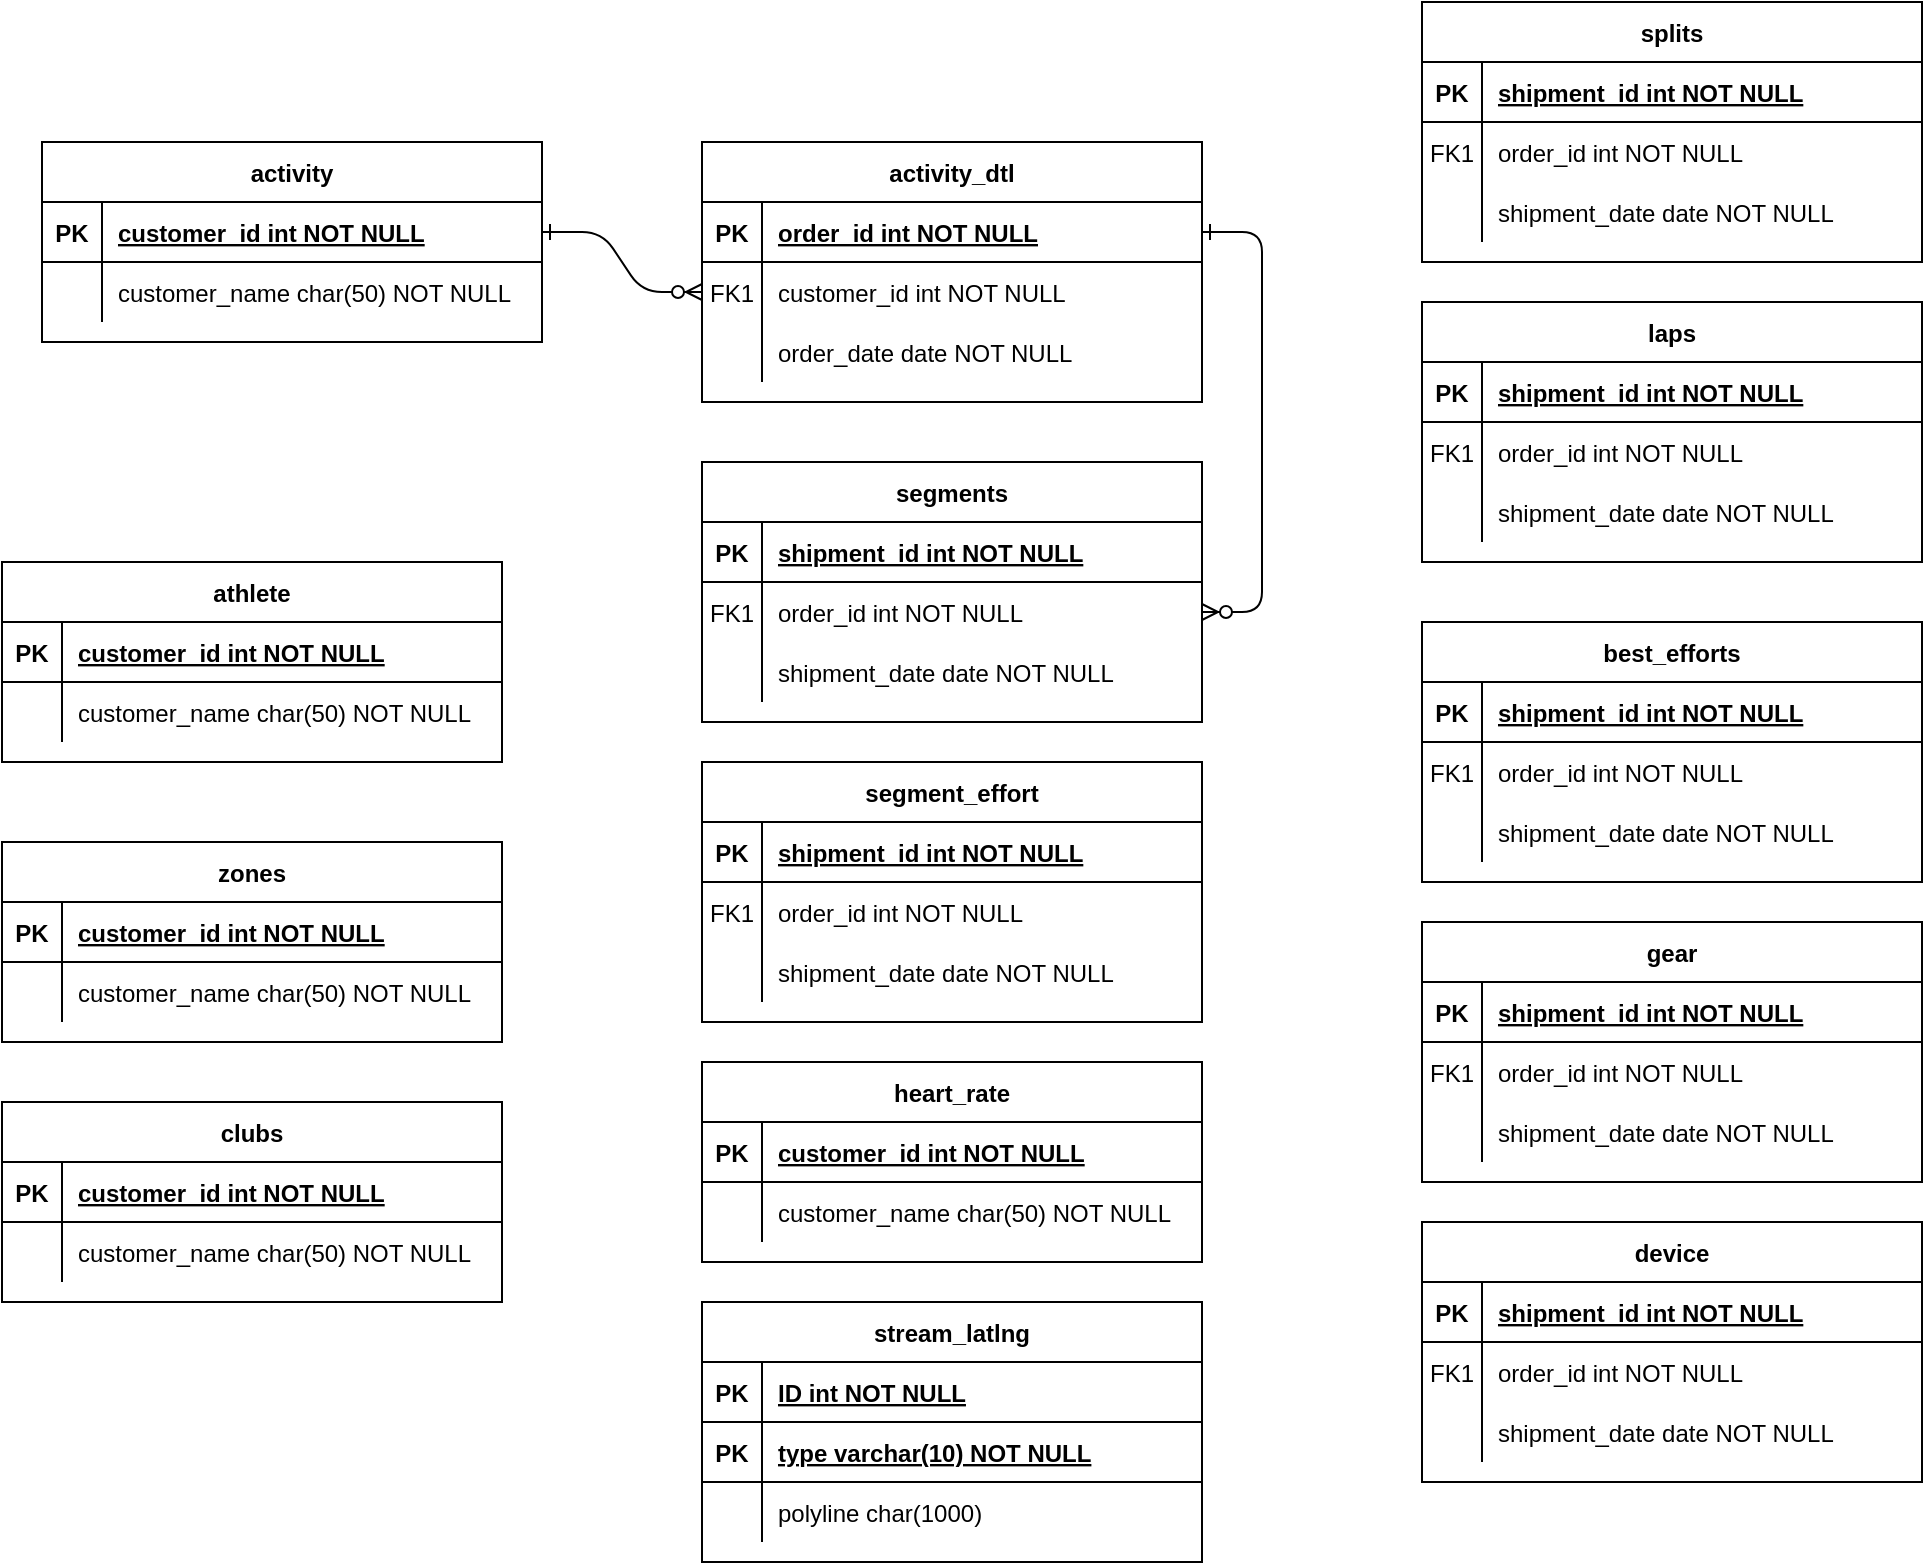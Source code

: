 <mxfile version="13.7.9" type="device"><diagram id="R2lEEEUBdFMjLlhIrx00" name="Page-1"><mxGraphModel dx="1097" dy="689" grid="1" gridSize="10" guides="1" tooltips="1" connect="1" arrows="1" fold="1" page="1" pageScale="1" pageWidth="850" pageHeight="1100" math="0" shadow="0" extFonts="Permanent Marker^https://fonts.googleapis.com/css?family=Permanent+Marker"><root><mxCell id="0"/><mxCell id="1" parent="0"/><mxCell id="C-vyLk0tnHw3VtMMgP7b-1" value="" style="edgeStyle=entityRelationEdgeStyle;endArrow=ERzeroToMany;startArrow=ERone;endFill=1;startFill=0;" parent="1" source="C-vyLk0tnHw3VtMMgP7b-24" target="C-vyLk0tnHw3VtMMgP7b-6" edge="1"><mxGeometry width="100" height="100" relative="1" as="geometry"><mxPoint x="340" y="720" as="sourcePoint"/><mxPoint x="440" y="620" as="targetPoint"/></mxGeometry></mxCell><mxCell id="C-vyLk0tnHw3VtMMgP7b-12" value="" style="edgeStyle=entityRelationEdgeStyle;endArrow=ERzeroToMany;startArrow=ERone;endFill=1;startFill=0;" parent="1" source="C-vyLk0tnHw3VtMMgP7b-3" target="C-vyLk0tnHw3VtMMgP7b-17" edge="1"><mxGeometry width="100" height="100" relative="1" as="geometry"><mxPoint x="400" y="180" as="sourcePoint"/><mxPoint x="460" y="205" as="targetPoint"/></mxGeometry></mxCell><mxCell id="C-vyLk0tnHw3VtMMgP7b-2" value="activity_dtl" style="shape=table;startSize=30;container=1;collapsible=1;childLayout=tableLayout;fixedRows=1;rowLines=0;fontStyle=1;align=center;resizeLast=1;" parent="1" vertex="1"><mxGeometry x="450" y="120" width="250" height="130" as="geometry"/></mxCell><mxCell id="C-vyLk0tnHw3VtMMgP7b-3" value="" style="shape=partialRectangle;collapsible=0;dropTarget=0;pointerEvents=0;fillColor=none;points=[[0,0.5],[1,0.5]];portConstraint=eastwest;top=0;left=0;right=0;bottom=1;" parent="C-vyLk0tnHw3VtMMgP7b-2" vertex="1"><mxGeometry y="30" width="250" height="30" as="geometry"/></mxCell><mxCell id="C-vyLk0tnHw3VtMMgP7b-4" value="PK" style="shape=partialRectangle;overflow=hidden;connectable=0;fillColor=none;top=0;left=0;bottom=0;right=0;fontStyle=1;" parent="C-vyLk0tnHw3VtMMgP7b-3" vertex="1"><mxGeometry width="30" height="30" as="geometry"/></mxCell><mxCell id="C-vyLk0tnHw3VtMMgP7b-5" value="order_id int NOT NULL " style="shape=partialRectangle;overflow=hidden;connectable=0;fillColor=none;top=0;left=0;bottom=0;right=0;align=left;spacingLeft=6;fontStyle=5;" parent="C-vyLk0tnHw3VtMMgP7b-3" vertex="1"><mxGeometry x="30" width="220" height="30" as="geometry"/></mxCell><mxCell id="C-vyLk0tnHw3VtMMgP7b-6" value="" style="shape=partialRectangle;collapsible=0;dropTarget=0;pointerEvents=0;fillColor=none;points=[[0,0.5],[1,0.5]];portConstraint=eastwest;top=0;left=0;right=0;bottom=0;" parent="C-vyLk0tnHw3VtMMgP7b-2" vertex="1"><mxGeometry y="60" width="250" height="30" as="geometry"/></mxCell><mxCell id="C-vyLk0tnHw3VtMMgP7b-7" value="FK1" style="shape=partialRectangle;overflow=hidden;connectable=0;fillColor=none;top=0;left=0;bottom=0;right=0;" parent="C-vyLk0tnHw3VtMMgP7b-6" vertex="1"><mxGeometry width="30" height="30" as="geometry"/></mxCell><mxCell id="C-vyLk0tnHw3VtMMgP7b-8" value="customer_id int NOT NULL" style="shape=partialRectangle;overflow=hidden;connectable=0;fillColor=none;top=0;left=0;bottom=0;right=0;align=left;spacingLeft=6;" parent="C-vyLk0tnHw3VtMMgP7b-6" vertex="1"><mxGeometry x="30" width="220" height="30" as="geometry"/></mxCell><mxCell id="C-vyLk0tnHw3VtMMgP7b-9" value="" style="shape=partialRectangle;collapsible=0;dropTarget=0;pointerEvents=0;fillColor=none;points=[[0,0.5],[1,0.5]];portConstraint=eastwest;top=0;left=0;right=0;bottom=0;" parent="C-vyLk0tnHw3VtMMgP7b-2" vertex="1"><mxGeometry y="90" width="250" height="30" as="geometry"/></mxCell><mxCell id="C-vyLk0tnHw3VtMMgP7b-10" value="" style="shape=partialRectangle;overflow=hidden;connectable=0;fillColor=none;top=0;left=0;bottom=0;right=0;" parent="C-vyLk0tnHw3VtMMgP7b-9" vertex="1"><mxGeometry width="30" height="30" as="geometry"/></mxCell><mxCell id="C-vyLk0tnHw3VtMMgP7b-11" value="order_date date NOT NULL" style="shape=partialRectangle;overflow=hidden;connectable=0;fillColor=none;top=0;left=0;bottom=0;right=0;align=left;spacingLeft=6;" parent="C-vyLk0tnHw3VtMMgP7b-9" vertex="1"><mxGeometry x="30" width="220" height="30" as="geometry"/></mxCell><mxCell id="C-vyLk0tnHw3VtMMgP7b-13" value="segments" style="shape=table;startSize=30;container=1;collapsible=1;childLayout=tableLayout;fixedRows=1;rowLines=0;fontStyle=1;align=center;resizeLast=1;" parent="1" vertex="1"><mxGeometry x="450" y="280" width="250" height="130" as="geometry"/></mxCell><mxCell id="C-vyLk0tnHw3VtMMgP7b-14" value="" style="shape=partialRectangle;collapsible=0;dropTarget=0;pointerEvents=0;fillColor=none;points=[[0,0.5],[1,0.5]];portConstraint=eastwest;top=0;left=0;right=0;bottom=1;" parent="C-vyLk0tnHw3VtMMgP7b-13" vertex="1"><mxGeometry y="30" width="250" height="30" as="geometry"/></mxCell><mxCell id="C-vyLk0tnHw3VtMMgP7b-15" value="PK" style="shape=partialRectangle;overflow=hidden;connectable=0;fillColor=none;top=0;left=0;bottom=0;right=0;fontStyle=1;" parent="C-vyLk0tnHw3VtMMgP7b-14" vertex="1"><mxGeometry width="30" height="30" as="geometry"/></mxCell><mxCell id="C-vyLk0tnHw3VtMMgP7b-16" value="shipment_id int NOT NULL " style="shape=partialRectangle;overflow=hidden;connectable=0;fillColor=none;top=0;left=0;bottom=0;right=0;align=left;spacingLeft=6;fontStyle=5;" parent="C-vyLk0tnHw3VtMMgP7b-14" vertex="1"><mxGeometry x="30" width="220" height="30" as="geometry"/></mxCell><mxCell id="C-vyLk0tnHw3VtMMgP7b-17" value="" style="shape=partialRectangle;collapsible=0;dropTarget=0;pointerEvents=0;fillColor=none;points=[[0,0.5],[1,0.5]];portConstraint=eastwest;top=0;left=0;right=0;bottom=0;" parent="C-vyLk0tnHw3VtMMgP7b-13" vertex="1"><mxGeometry y="60" width="250" height="30" as="geometry"/></mxCell><mxCell id="C-vyLk0tnHw3VtMMgP7b-18" value="FK1" style="shape=partialRectangle;overflow=hidden;connectable=0;fillColor=none;top=0;left=0;bottom=0;right=0;" parent="C-vyLk0tnHw3VtMMgP7b-17" vertex="1"><mxGeometry width="30" height="30" as="geometry"/></mxCell><mxCell id="C-vyLk0tnHw3VtMMgP7b-19" value="order_id int NOT NULL" style="shape=partialRectangle;overflow=hidden;connectable=0;fillColor=none;top=0;left=0;bottom=0;right=0;align=left;spacingLeft=6;" parent="C-vyLk0tnHw3VtMMgP7b-17" vertex="1"><mxGeometry x="30" width="220" height="30" as="geometry"/></mxCell><mxCell id="C-vyLk0tnHw3VtMMgP7b-20" value="" style="shape=partialRectangle;collapsible=0;dropTarget=0;pointerEvents=0;fillColor=none;points=[[0,0.5],[1,0.5]];portConstraint=eastwest;top=0;left=0;right=0;bottom=0;" parent="C-vyLk0tnHw3VtMMgP7b-13" vertex="1"><mxGeometry y="90" width="250" height="30" as="geometry"/></mxCell><mxCell id="C-vyLk0tnHw3VtMMgP7b-21" value="" style="shape=partialRectangle;overflow=hidden;connectable=0;fillColor=none;top=0;left=0;bottom=0;right=0;" parent="C-vyLk0tnHw3VtMMgP7b-20" vertex="1"><mxGeometry width="30" height="30" as="geometry"/></mxCell><mxCell id="C-vyLk0tnHw3VtMMgP7b-22" value="shipment_date date NOT NULL" style="shape=partialRectangle;overflow=hidden;connectable=0;fillColor=none;top=0;left=0;bottom=0;right=0;align=left;spacingLeft=6;" parent="C-vyLk0tnHw3VtMMgP7b-20" vertex="1"><mxGeometry x="30" width="220" height="30" as="geometry"/></mxCell><mxCell id="C-vyLk0tnHw3VtMMgP7b-23" value="activity" style="shape=table;startSize=30;container=1;collapsible=1;childLayout=tableLayout;fixedRows=1;rowLines=0;fontStyle=1;align=center;resizeLast=1;" parent="1" vertex="1"><mxGeometry x="120" y="120" width="250" height="100" as="geometry"/></mxCell><mxCell id="C-vyLk0tnHw3VtMMgP7b-24" value="" style="shape=partialRectangle;collapsible=0;dropTarget=0;pointerEvents=0;fillColor=none;points=[[0,0.5],[1,0.5]];portConstraint=eastwest;top=0;left=0;right=0;bottom=1;" parent="C-vyLk0tnHw3VtMMgP7b-23" vertex="1"><mxGeometry y="30" width="250" height="30" as="geometry"/></mxCell><mxCell id="C-vyLk0tnHw3VtMMgP7b-25" value="PK" style="shape=partialRectangle;overflow=hidden;connectable=0;fillColor=none;top=0;left=0;bottom=0;right=0;fontStyle=1;" parent="C-vyLk0tnHw3VtMMgP7b-24" vertex="1"><mxGeometry width="30" height="30" as="geometry"/></mxCell><mxCell id="C-vyLk0tnHw3VtMMgP7b-26" value="customer_id int NOT NULL " style="shape=partialRectangle;overflow=hidden;connectable=0;fillColor=none;top=0;left=0;bottom=0;right=0;align=left;spacingLeft=6;fontStyle=5;" parent="C-vyLk0tnHw3VtMMgP7b-24" vertex="1"><mxGeometry x="30" width="220" height="30" as="geometry"/></mxCell><mxCell id="C-vyLk0tnHw3VtMMgP7b-27" value="" style="shape=partialRectangle;collapsible=0;dropTarget=0;pointerEvents=0;fillColor=none;points=[[0,0.5],[1,0.5]];portConstraint=eastwest;top=0;left=0;right=0;bottom=0;" parent="C-vyLk0tnHw3VtMMgP7b-23" vertex="1"><mxGeometry y="60" width="250" height="30" as="geometry"/></mxCell><mxCell id="C-vyLk0tnHw3VtMMgP7b-28" value="" style="shape=partialRectangle;overflow=hidden;connectable=0;fillColor=none;top=0;left=0;bottom=0;right=0;" parent="C-vyLk0tnHw3VtMMgP7b-27" vertex="1"><mxGeometry width="30" height="30" as="geometry"/></mxCell><mxCell id="C-vyLk0tnHw3VtMMgP7b-29" value="customer_name char(50) NOT NULL" style="shape=partialRectangle;overflow=hidden;connectable=0;fillColor=none;top=0;left=0;bottom=0;right=0;align=left;spacingLeft=6;" parent="C-vyLk0tnHw3VtMMgP7b-27" vertex="1"><mxGeometry x="30" width="220" height="30" as="geometry"/></mxCell><mxCell id="K8cpnEEo5jaQYR-o_enQ-11" value="splits" style="shape=table;startSize=30;container=1;collapsible=1;childLayout=tableLayout;fixedRows=1;rowLines=0;fontStyle=1;align=center;resizeLast=1;" parent="1" vertex="1"><mxGeometry x="810" y="50" width="250" height="130" as="geometry"/></mxCell><mxCell id="K8cpnEEo5jaQYR-o_enQ-12" value="" style="shape=partialRectangle;collapsible=0;dropTarget=0;pointerEvents=0;fillColor=none;points=[[0,0.5],[1,0.5]];portConstraint=eastwest;top=0;left=0;right=0;bottom=1;" parent="K8cpnEEo5jaQYR-o_enQ-11" vertex="1"><mxGeometry y="30" width="250" height="30" as="geometry"/></mxCell><mxCell id="K8cpnEEo5jaQYR-o_enQ-13" value="PK" style="shape=partialRectangle;overflow=hidden;connectable=0;fillColor=none;top=0;left=0;bottom=0;right=0;fontStyle=1;" parent="K8cpnEEo5jaQYR-o_enQ-12" vertex="1"><mxGeometry width="30" height="30" as="geometry"/></mxCell><mxCell id="K8cpnEEo5jaQYR-o_enQ-14" value="shipment_id int NOT NULL " style="shape=partialRectangle;overflow=hidden;connectable=0;fillColor=none;top=0;left=0;bottom=0;right=0;align=left;spacingLeft=6;fontStyle=5;" parent="K8cpnEEo5jaQYR-o_enQ-12" vertex="1"><mxGeometry x="30" width="220" height="30" as="geometry"/></mxCell><mxCell id="K8cpnEEo5jaQYR-o_enQ-15" value="" style="shape=partialRectangle;collapsible=0;dropTarget=0;pointerEvents=0;fillColor=none;points=[[0,0.5],[1,0.5]];portConstraint=eastwest;top=0;left=0;right=0;bottom=0;" parent="K8cpnEEo5jaQYR-o_enQ-11" vertex="1"><mxGeometry y="60" width="250" height="30" as="geometry"/></mxCell><mxCell id="K8cpnEEo5jaQYR-o_enQ-16" value="FK1" style="shape=partialRectangle;overflow=hidden;connectable=0;fillColor=none;top=0;left=0;bottom=0;right=0;" parent="K8cpnEEo5jaQYR-o_enQ-15" vertex="1"><mxGeometry width="30" height="30" as="geometry"/></mxCell><mxCell id="K8cpnEEo5jaQYR-o_enQ-17" value="order_id int NOT NULL" style="shape=partialRectangle;overflow=hidden;connectable=0;fillColor=none;top=0;left=0;bottom=0;right=0;align=left;spacingLeft=6;" parent="K8cpnEEo5jaQYR-o_enQ-15" vertex="1"><mxGeometry x="30" width="220" height="30" as="geometry"/></mxCell><mxCell id="K8cpnEEo5jaQYR-o_enQ-18" value="" style="shape=partialRectangle;collapsible=0;dropTarget=0;pointerEvents=0;fillColor=none;points=[[0,0.5],[1,0.5]];portConstraint=eastwest;top=0;left=0;right=0;bottom=0;" parent="K8cpnEEo5jaQYR-o_enQ-11" vertex="1"><mxGeometry y="90" width="250" height="30" as="geometry"/></mxCell><mxCell id="K8cpnEEo5jaQYR-o_enQ-19" value="" style="shape=partialRectangle;overflow=hidden;connectable=0;fillColor=none;top=0;left=0;bottom=0;right=0;" parent="K8cpnEEo5jaQYR-o_enQ-18" vertex="1"><mxGeometry width="30" height="30" as="geometry"/></mxCell><mxCell id="K8cpnEEo5jaQYR-o_enQ-20" value="shipment_date date NOT NULL" style="shape=partialRectangle;overflow=hidden;connectable=0;fillColor=none;top=0;left=0;bottom=0;right=0;align=left;spacingLeft=6;" parent="K8cpnEEo5jaQYR-o_enQ-18" vertex="1"><mxGeometry x="30" width="220" height="30" as="geometry"/></mxCell><mxCell id="K8cpnEEo5jaQYR-o_enQ-21" value="laps" style="shape=table;startSize=30;container=1;collapsible=1;childLayout=tableLayout;fixedRows=1;rowLines=0;fontStyle=1;align=center;resizeLast=1;" parent="1" vertex="1"><mxGeometry x="810" y="200" width="250" height="130" as="geometry"/></mxCell><mxCell id="K8cpnEEo5jaQYR-o_enQ-22" value="" style="shape=partialRectangle;collapsible=0;dropTarget=0;pointerEvents=0;fillColor=none;points=[[0,0.5],[1,0.5]];portConstraint=eastwest;top=0;left=0;right=0;bottom=1;" parent="K8cpnEEo5jaQYR-o_enQ-21" vertex="1"><mxGeometry y="30" width="250" height="30" as="geometry"/></mxCell><mxCell id="K8cpnEEo5jaQYR-o_enQ-23" value="PK" style="shape=partialRectangle;overflow=hidden;connectable=0;fillColor=none;top=0;left=0;bottom=0;right=0;fontStyle=1;" parent="K8cpnEEo5jaQYR-o_enQ-22" vertex="1"><mxGeometry width="30" height="30" as="geometry"/></mxCell><mxCell id="K8cpnEEo5jaQYR-o_enQ-24" value="shipment_id int NOT NULL " style="shape=partialRectangle;overflow=hidden;connectable=0;fillColor=none;top=0;left=0;bottom=0;right=0;align=left;spacingLeft=6;fontStyle=5;" parent="K8cpnEEo5jaQYR-o_enQ-22" vertex="1"><mxGeometry x="30" width="220" height="30" as="geometry"/></mxCell><mxCell id="K8cpnEEo5jaQYR-o_enQ-25" value="" style="shape=partialRectangle;collapsible=0;dropTarget=0;pointerEvents=0;fillColor=none;points=[[0,0.5],[1,0.5]];portConstraint=eastwest;top=0;left=0;right=0;bottom=0;" parent="K8cpnEEo5jaQYR-o_enQ-21" vertex="1"><mxGeometry y="60" width="250" height="30" as="geometry"/></mxCell><mxCell id="K8cpnEEo5jaQYR-o_enQ-26" value="FK1" style="shape=partialRectangle;overflow=hidden;connectable=0;fillColor=none;top=0;left=0;bottom=0;right=0;" parent="K8cpnEEo5jaQYR-o_enQ-25" vertex="1"><mxGeometry width="30" height="30" as="geometry"/></mxCell><mxCell id="K8cpnEEo5jaQYR-o_enQ-27" value="order_id int NOT NULL" style="shape=partialRectangle;overflow=hidden;connectable=0;fillColor=none;top=0;left=0;bottom=0;right=0;align=left;spacingLeft=6;" parent="K8cpnEEo5jaQYR-o_enQ-25" vertex="1"><mxGeometry x="30" width="220" height="30" as="geometry"/></mxCell><mxCell id="K8cpnEEo5jaQYR-o_enQ-28" value="" style="shape=partialRectangle;collapsible=0;dropTarget=0;pointerEvents=0;fillColor=none;points=[[0,0.5],[1,0.5]];portConstraint=eastwest;top=0;left=0;right=0;bottom=0;" parent="K8cpnEEo5jaQYR-o_enQ-21" vertex="1"><mxGeometry y="90" width="250" height="30" as="geometry"/></mxCell><mxCell id="K8cpnEEo5jaQYR-o_enQ-29" value="" style="shape=partialRectangle;overflow=hidden;connectable=0;fillColor=none;top=0;left=0;bottom=0;right=0;" parent="K8cpnEEo5jaQYR-o_enQ-28" vertex="1"><mxGeometry width="30" height="30" as="geometry"/></mxCell><mxCell id="K8cpnEEo5jaQYR-o_enQ-30" value="shipment_date date NOT NULL" style="shape=partialRectangle;overflow=hidden;connectable=0;fillColor=none;top=0;left=0;bottom=0;right=0;align=left;spacingLeft=6;" parent="K8cpnEEo5jaQYR-o_enQ-28" vertex="1"><mxGeometry x="30" width="220" height="30" as="geometry"/></mxCell><mxCell id="K8cpnEEo5jaQYR-o_enQ-31" value="best_efforts" style="shape=table;startSize=30;container=1;collapsible=1;childLayout=tableLayout;fixedRows=1;rowLines=0;fontStyle=1;align=center;resizeLast=1;" parent="1" vertex="1"><mxGeometry x="810" y="360" width="250" height="130" as="geometry"/></mxCell><mxCell id="K8cpnEEo5jaQYR-o_enQ-32" value="" style="shape=partialRectangle;collapsible=0;dropTarget=0;pointerEvents=0;fillColor=none;points=[[0,0.5],[1,0.5]];portConstraint=eastwest;top=0;left=0;right=0;bottom=1;" parent="K8cpnEEo5jaQYR-o_enQ-31" vertex="1"><mxGeometry y="30" width="250" height="30" as="geometry"/></mxCell><mxCell id="K8cpnEEo5jaQYR-o_enQ-33" value="PK" style="shape=partialRectangle;overflow=hidden;connectable=0;fillColor=none;top=0;left=0;bottom=0;right=0;fontStyle=1;" parent="K8cpnEEo5jaQYR-o_enQ-32" vertex="1"><mxGeometry width="30" height="30" as="geometry"/></mxCell><mxCell id="K8cpnEEo5jaQYR-o_enQ-34" value="shipment_id int NOT NULL " style="shape=partialRectangle;overflow=hidden;connectable=0;fillColor=none;top=0;left=0;bottom=0;right=0;align=left;spacingLeft=6;fontStyle=5;" parent="K8cpnEEo5jaQYR-o_enQ-32" vertex="1"><mxGeometry x="30" width="220" height="30" as="geometry"/></mxCell><mxCell id="K8cpnEEo5jaQYR-o_enQ-35" value="" style="shape=partialRectangle;collapsible=0;dropTarget=0;pointerEvents=0;fillColor=none;points=[[0,0.5],[1,0.5]];portConstraint=eastwest;top=0;left=0;right=0;bottom=0;" parent="K8cpnEEo5jaQYR-o_enQ-31" vertex="1"><mxGeometry y="60" width="250" height="30" as="geometry"/></mxCell><mxCell id="K8cpnEEo5jaQYR-o_enQ-36" value="FK1" style="shape=partialRectangle;overflow=hidden;connectable=0;fillColor=none;top=0;left=0;bottom=0;right=0;" parent="K8cpnEEo5jaQYR-o_enQ-35" vertex="1"><mxGeometry width="30" height="30" as="geometry"/></mxCell><mxCell id="K8cpnEEo5jaQYR-o_enQ-37" value="order_id int NOT NULL" style="shape=partialRectangle;overflow=hidden;connectable=0;fillColor=none;top=0;left=0;bottom=0;right=0;align=left;spacingLeft=6;" parent="K8cpnEEo5jaQYR-o_enQ-35" vertex="1"><mxGeometry x="30" width="220" height="30" as="geometry"/></mxCell><mxCell id="K8cpnEEo5jaQYR-o_enQ-38" value="" style="shape=partialRectangle;collapsible=0;dropTarget=0;pointerEvents=0;fillColor=none;points=[[0,0.5],[1,0.5]];portConstraint=eastwest;top=0;left=0;right=0;bottom=0;" parent="K8cpnEEo5jaQYR-o_enQ-31" vertex="1"><mxGeometry y="90" width="250" height="30" as="geometry"/></mxCell><mxCell id="K8cpnEEo5jaQYR-o_enQ-39" value="" style="shape=partialRectangle;overflow=hidden;connectable=0;fillColor=none;top=0;left=0;bottom=0;right=0;" parent="K8cpnEEo5jaQYR-o_enQ-38" vertex="1"><mxGeometry width="30" height="30" as="geometry"/></mxCell><mxCell id="K8cpnEEo5jaQYR-o_enQ-40" value="shipment_date date NOT NULL" style="shape=partialRectangle;overflow=hidden;connectable=0;fillColor=none;top=0;left=0;bottom=0;right=0;align=left;spacingLeft=6;" parent="K8cpnEEo5jaQYR-o_enQ-38" vertex="1"><mxGeometry x="30" width="220" height="30" as="geometry"/></mxCell><mxCell id="K8cpnEEo5jaQYR-o_enQ-1" value="segment_effort" style="shape=table;startSize=30;container=1;collapsible=1;childLayout=tableLayout;fixedRows=1;rowLines=0;fontStyle=1;align=center;resizeLast=1;" parent="1" vertex="1"><mxGeometry x="450" y="430" width="250" height="130" as="geometry"/></mxCell><mxCell id="K8cpnEEo5jaQYR-o_enQ-2" value="" style="shape=partialRectangle;collapsible=0;dropTarget=0;pointerEvents=0;fillColor=none;points=[[0,0.5],[1,0.5]];portConstraint=eastwest;top=0;left=0;right=0;bottom=1;" parent="K8cpnEEo5jaQYR-o_enQ-1" vertex="1"><mxGeometry y="30" width="250" height="30" as="geometry"/></mxCell><mxCell id="K8cpnEEo5jaQYR-o_enQ-3" value="PK" style="shape=partialRectangle;overflow=hidden;connectable=0;fillColor=none;top=0;left=0;bottom=0;right=0;fontStyle=1;" parent="K8cpnEEo5jaQYR-o_enQ-2" vertex="1"><mxGeometry width="30" height="30" as="geometry"/></mxCell><mxCell id="K8cpnEEo5jaQYR-o_enQ-4" value="shipment_id int NOT NULL " style="shape=partialRectangle;overflow=hidden;connectable=0;fillColor=none;top=0;left=0;bottom=0;right=0;align=left;spacingLeft=6;fontStyle=5;" parent="K8cpnEEo5jaQYR-o_enQ-2" vertex="1"><mxGeometry x="30" width="220" height="30" as="geometry"/></mxCell><mxCell id="K8cpnEEo5jaQYR-o_enQ-5" value="" style="shape=partialRectangle;collapsible=0;dropTarget=0;pointerEvents=0;fillColor=none;points=[[0,0.5],[1,0.5]];portConstraint=eastwest;top=0;left=0;right=0;bottom=0;" parent="K8cpnEEo5jaQYR-o_enQ-1" vertex="1"><mxGeometry y="60" width="250" height="30" as="geometry"/></mxCell><mxCell id="K8cpnEEo5jaQYR-o_enQ-6" value="FK1" style="shape=partialRectangle;overflow=hidden;connectable=0;fillColor=none;top=0;left=0;bottom=0;right=0;" parent="K8cpnEEo5jaQYR-o_enQ-5" vertex="1"><mxGeometry width="30" height="30" as="geometry"/></mxCell><mxCell id="K8cpnEEo5jaQYR-o_enQ-7" value="order_id int NOT NULL" style="shape=partialRectangle;overflow=hidden;connectable=0;fillColor=none;top=0;left=0;bottom=0;right=0;align=left;spacingLeft=6;" parent="K8cpnEEo5jaQYR-o_enQ-5" vertex="1"><mxGeometry x="30" width="220" height="30" as="geometry"/></mxCell><mxCell id="K8cpnEEo5jaQYR-o_enQ-8" value="" style="shape=partialRectangle;collapsible=0;dropTarget=0;pointerEvents=0;fillColor=none;points=[[0,0.5],[1,0.5]];portConstraint=eastwest;top=0;left=0;right=0;bottom=0;" parent="K8cpnEEo5jaQYR-o_enQ-1" vertex="1"><mxGeometry y="90" width="250" height="30" as="geometry"/></mxCell><mxCell id="K8cpnEEo5jaQYR-o_enQ-9" value="" style="shape=partialRectangle;overflow=hidden;connectable=0;fillColor=none;top=0;left=0;bottom=0;right=0;" parent="K8cpnEEo5jaQYR-o_enQ-8" vertex="1"><mxGeometry width="30" height="30" as="geometry"/></mxCell><mxCell id="K8cpnEEo5jaQYR-o_enQ-10" value="shipment_date date NOT NULL" style="shape=partialRectangle;overflow=hidden;connectable=0;fillColor=none;top=0;left=0;bottom=0;right=0;align=left;spacingLeft=6;" parent="K8cpnEEo5jaQYR-o_enQ-8" vertex="1"><mxGeometry x="30" width="220" height="30" as="geometry"/></mxCell><mxCell id="K8cpnEEo5jaQYR-o_enQ-41" value="gear" style="shape=table;startSize=30;container=1;collapsible=1;childLayout=tableLayout;fixedRows=1;rowLines=0;fontStyle=1;align=center;resizeLast=1;" parent="1" vertex="1"><mxGeometry x="810" y="510" width="250" height="130" as="geometry"/></mxCell><mxCell id="K8cpnEEo5jaQYR-o_enQ-42" value="" style="shape=partialRectangle;collapsible=0;dropTarget=0;pointerEvents=0;fillColor=none;points=[[0,0.5],[1,0.5]];portConstraint=eastwest;top=0;left=0;right=0;bottom=1;" parent="K8cpnEEo5jaQYR-o_enQ-41" vertex="1"><mxGeometry y="30" width="250" height="30" as="geometry"/></mxCell><mxCell id="K8cpnEEo5jaQYR-o_enQ-43" value="PK" style="shape=partialRectangle;overflow=hidden;connectable=0;fillColor=none;top=0;left=0;bottom=0;right=0;fontStyle=1;" parent="K8cpnEEo5jaQYR-o_enQ-42" vertex="1"><mxGeometry width="30" height="30" as="geometry"/></mxCell><mxCell id="K8cpnEEo5jaQYR-o_enQ-44" value="shipment_id int NOT NULL " style="shape=partialRectangle;overflow=hidden;connectable=0;fillColor=none;top=0;left=0;bottom=0;right=0;align=left;spacingLeft=6;fontStyle=5;" parent="K8cpnEEo5jaQYR-o_enQ-42" vertex="1"><mxGeometry x="30" width="220" height="30" as="geometry"/></mxCell><mxCell id="K8cpnEEo5jaQYR-o_enQ-45" value="" style="shape=partialRectangle;collapsible=0;dropTarget=0;pointerEvents=0;fillColor=none;points=[[0,0.5],[1,0.5]];portConstraint=eastwest;top=0;left=0;right=0;bottom=0;" parent="K8cpnEEo5jaQYR-o_enQ-41" vertex="1"><mxGeometry y="60" width="250" height="30" as="geometry"/></mxCell><mxCell id="K8cpnEEo5jaQYR-o_enQ-46" value="FK1" style="shape=partialRectangle;overflow=hidden;connectable=0;fillColor=none;top=0;left=0;bottom=0;right=0;" parent="K8cpnEEo5jaQYR-o_enQ-45" vertex="1"><mxGeometry width="30" height="30" as="geometry"/></mxCell><mxCell id="K8cpnEEo5jaQYR-o_enQ-47" value="order_id int NOT NULL" style="shape=partialRectangle;overflow=hidden;connectable=0;fillColor=none;top=0;left=0;bottom=0;right=0;align=left;spacingLeft=6;" parent="K8cpnEEo5jaQYR-o_enQ-45" vertex="1"><mxGeometry x="30" width="220" height="30" as="geometry"/></mxCell><mxCell id="K8cpnEEo5jaQYR-o_enQ-48" value="" style="shape=partialRectangle;collapsible=0;dropTarget=0;pointerEvents=0;fillColor=none;points=[[0,0.5],[1,0.5]];portConstraint=eastwest;top=0;left=0;right=0;bottom=0;" parent="K8cpnEEo5jaQYR-o_enQ-41" vertex="1"><mxGeometry y="90" width="250" height="30" as="geometry"/></mxCell><mxCell id="K8cpnEEo5jaQYR-o_enQ-49" value="" style="shape=partialRectangle;overflow=hidden;connectable=0;fillColor=none;top=0;left=0;bottom=0;right=0;" parent="K8cpnEEo5jaQYR-o_enQ-48" vertex="1"><mxGeometry width="30" height="30" as="geometry"/></mxCell><mxCell id="K8cpnEEo5jaQYR-o_enQ-50" value="shipment_date date NOT NULL" style="shape=partialRectangle;overflow=hidden;connectable=0;fillColor=none;top=0;left=0;bottom=0;right=0;align=left;spacingLeft=6;" parent="K8cpnEEo5jaQYR-o_enQ-48" vertex="1"><mxGeometry x="30" width="220" height="30" as="geometry"/></mxCell><mxCell id="K8cpnEEo5jaQYR-o_enQ-51" value="device" style="shape=table;startSize=30;container=1;collapsible=1;childLayout=tableLayout;fixedRows=1;rowLines=0;fontStyle=1;align=center;resizeLast=1;" parent="1" vertex="1"><mxGeometry x="810" y="660" width="250" height="130" as="geometry"/></mxCell><mxCell id="K8cpnEEo5jaQYR-o_enQ-52" value="" style="shape=partialRectangle;collapsible=0;dropTarget=0;pointerEvents=0;fillColor=none;points=[[0,0.5],[1,0.5]];portConstraint=eastwest;top=0;left=0;right=0;bottom=1;" parent="K8cpnEEo5jaQYR-o_enQ-51" vertex="1"><mxGeometry y="30" width="250" height="30" as="geometry"/></mxCell><mxCell id="K8cpnEEo5jaQYR-o_enQ-53" value="PK" style="shape=partialRectangle;overflow=hidden;connectable=0;fillColor=none;top=0;left=0;bottom=0;right=0;fontStyle=1;" parent="K8cpnEEo5jaQYR-o_enQ-52" vertex="1"><mxGeometry width="30" height="30" as="geometry"/></mxCell><mxCell id="K8cpnEEo5jaQYR-o_enQ-54" value="shipment_id int NOT NULL " style="shape=partialRectangle;overflow=hidden;connectable=0;fillColor=none;top=0;left=0;bottom=0;right=0;align=left;spacingLeft=6;fontStyle=5;" parent="K8cpnEEo5jaQYR-o_enQ-52" vertex="1"><mxGeometry x="30" width="220" height="30" as="geometry"/></mxCell><mxCell id="K8cpnEEo5jaQYR-o_enQ-55" value="" style="shape=partialRectangle;collapsible=0;dropTarget=0;pointerEvents=0;fillColor=none;points=[[0,0.5],[1,0.5]];portConstraint=eastwest;top=0;left=0;right=0;bottom=0;" parent="K8cpnEEo5jaQYR-o_enQ-51" vertex="1"><mxGeometry y="60" width="250" height="30" as="geometry"/></mxCell><mxCell id="K8cpnEEo5jaQYR-o_enQ-56" value="FK1" style="shape=partialRectangle;overflow=hidden;connectable=0;fillColor=none;top=0;left=0;bottom=0;right=0;" parent="K8cpnEEo5jaQYR-o_enQ-55" vertex="1"><mxGeometry width="30" height="30" as="geometry"/></mxCell><mxCell id="K8cpnEEo5jaQYR-o_enQ-57" value="order_id int NOT NULL" style="shape=partialRectangle;overflow=hidden;connectable=0;fillColor=none;top=0;left=0;bottom=0;right=0;align=left;spacingLeft=6;" parent="K8cpnEEo5jaQYR-o_enQ-55" vertex="1"><mxGeometry x="30" width="220" height="30" as="geometry"/></mxCell><mxCell id="K8cpnEEo5jaQYR-o_enQ-58" value="" style="shape=partialRectangle;collapsible=0;dropTarget=0;pointerEvents=0;fillColor=none;points=[[0,0.5],[1,0.5]];portConstraint=eastwest;top=0;left=0;right=0;bottom=0;" parent="K8cpnEEo5jaQYR-o_enQ-51" vertex="1"><mxGeometry y="90" width="250" height="30" as="geometry"/></mxCell><mxCell id="K8cpnEEo5jaQYR-o_enQ-59" value="" style="shape=partialRectangle;overflow=hidden;connectable=0;fillColor=none;top=0;left=0;bottom=0;right=0;" parent="K8cpnEEo5jaQYR-o_enQ-58" vertex="1"><mxGeometry width="30" height="30" as="geometry"/></mxCell><mxCell id="K8cpnEEo5jaQYR-o_enQ-60" value="shipment_date date NOT NULL" style="shape=partialRectangle;overflow=hidden;connectable=0;fillColor=none;top=0;left=0;bottom=0;right=0;align=left;spacingLeft=6;" parent="K8cpnEEo5jaQYR-o_enQ-58" vertex="1"><mxGeometry x="30" width="220" height="30" as="geometry"/></mxCell><mxCell id="K8cpnEEo5jaQYR-o_enQ-61" value="athlete" style="shape=table;startSize=30;container=1;collapsible=1;childLayout=tableLayout;fixedRows=1;rowLines=0;fontStyle=1;align=center;resizeLast=1;" parent="1" vertex="1"><mxGeometry x="100" y="330" width="250" height="100" as="geometry"/></mxCell><mxCell id="K8cpnEEo5jaQYR-o_enQ-62" value="" style="shape=partialRectangle;collapsible=0;dropTarget=0;pointerEvents=0;fillColor=none;points=[[0,0.5],[1,0.5]];portConstraint=eastwest;top=0;left=0;right=0;bottom=1;" parent="K8cpnEEo5jaQYR-o_enQ-61" vertex="1"><mxGeometry y="30" width="250" height="30" as="geometry"/></mxCell><mxCell id="K8cpnEEo5jaQYR-o_enQ-63" value="PK" style="shape=partialRectangle;overflow=hidden;connectable=0;fillColor=none;top=0;left=0;bottom=0;right=0;fontStyle=1;" parent="K8cpnEEo5jaQYR-o_enQ-62" vertex="1"><mxGeometry width="30" height="30" as="geometry"/></mxCell><mxCell id="K8cpnEEo5jaQYR-o_enQ-64" value="customer_id int NOT NULL " style="shape=partialRectangle;overflow=hidden;connectable=0;fillColor=none;top=0;left=0;bottom=0;right=0;align=left;spacingLeft=6;fontStyle=5;" parent="K8cpnEEo5jaQYR-o_enQ-62" vertex="1"><mxGeometry x="30" width="220" height="30" as="geometry"/></mxCell><mxCell id="K8cpnEEo5jaQYR-o_enQ-65" value="" style="shape=partialRectangle;collapsible=0;dropTarget=0;pointerEvents=0;fillColor=none;points=[[0,0.5],[1,0.5]];portConstraint=eastwest;top=0;left=0;right=0;bottom=0;" parent="K8cpnEEo5jaQYR-o_enQ-61" vertex="1"><mxGeometry y="60" width="250" height="30" as="geometry"/></mxCell><mxCell id="K8cpnEEo5jaQYR-o_enQ-66" value="" style="shape=partialRectangle;overflow=hidden;connectable=0;fillColor=none;top=0;left=0;bottom=0;right=0;" parent="K8cpnEEo5jaQYR-o_enQ-65" vertex="1"><mxGeometry width="30" height="30" as="geometry"/></mxCell><mxCell id="K8cpnEEo5jaQYR-o_enQ-67" value="customer_name char(50) NOT NULL" style="shape=partialRectangle;overflow=hidden;connectable=0;fillColor=none;top=0;left=0;bottom=0;right=0;align=left;spacingLeft=6;" parent="K8cpnEEo5jaQYR-o_enQ-65" vertex="1"><mxGeometry x="30" width="220" height="30" as="geometry"/></mxCell><mxCell id="K8cpnEEo5jaQYR-o_enQ-68" value="zones" style="shape=table;startSize=30;container=1;collapsible=1;childLayout=tableLayout;fixedRows=1;rowLines=0;fontStyle=1;align=center;resizeLast=1;" parent="1" vertex="1"><mxGeometry x="100" y="470" width="250" height="100" as="geometry"/></mxCell><mxCell id="K8cpnEEo5jaQYR-o_enQ-69" value="" style="shape=partialRectangle;collapsible=0;dropTarget=0;pointerEvents=0;fillColor=none;points=[[0,0.5],[1,0.5]];portConstraint=eastwest;top=0;left=0;right=0;bottom=1;" parent="K8cpnEEo5jaQYR-o_enQ-68" vertex="1"><mxGeometry y="30" width="250" height="30" as="geometry"/></mxCell><mxCell id="K8cpnEEo5jaQYR-o_enQ-70" value="PK" style="shape=partialRectangle;overflow=hidden;connectable=0;fillColor=none;top=0;left=0;bottom=0;right=0;fontStyle=1;" parent="K8cpnEEo5jaQYR-o_enQ-69" vertex="1"><mxGeometry width="30" height="30" as="geometry"/></mxCell><mxCell id="K8cpnEEo5jaQYR-o_enQ-71" value="customer_id int NOT NULL " style="shape=partialRectangle;overflow=hidden;connectable=0;fillColor=none;top=0;left=0;bottom=0;right=0;align=left;spacingLeft=6;fontStyle=5;" parent="K8cpnEEo5jaQYR-o_enQ-69" vertex="1"><mxGeometry x="30" width="220" height="30" as="geometry"/></mxCell><mxCell id="K8cpnEEo5jaQYR-o_enQ-72" value="" style="shape=partialRectangle;collapsible=0;dropTarget=0;pointerEvents=0;fillColor=none;points=[[0,0.5],[1,0.5]];portConstraint=eastwest;top=0;left=0;right=0;bottom=0;" parent="K8cpnEEo5jaQYR-o_enQ-68" vertex="1"><mxGeometry y="60" width="250" height="30" as="geometry"/></mxCell><mxCell id="K8cpnEEo5jaQYR-o_enQ-73" value="" style="shape=partialRectangle;overflow=hidden;connectable=0;fillColor=none;top=0;left=0;bottom=0;right=0;" parent="K8cpnEEo5jaQYR-o_enQ-72" vertex="1"><mxGeometry width="30" height="30" as="geometry"/></mxCell><mxCell id="K8cpnEEo5jaQYR-o_enQ-74" value="customer_name char(50) NOT NULL" style="shape=partialRectangle;overflow=hidden;connectable=0;fillColor=none;top=0;left=0;bottom=0;right=0;align=left;spacingLeft=6;" parent="K8cpnEEo5jaQYR-o_enQ-72" vertex="1"><mxGeometry x="30" width="220" height="30" as="geometry"/></mxCell><mxCell id="K8cpnEEo5jaQYR-o_enQ-75" value="clubs" style="shape=table;startSize=30;container=1;collapsible=1;childLayout=tableLayout;fixedRows=1;rowLines=0;fontStyle=1;align=center;resizeLast=1;" parent="1" vertex="1"><mxGeometry x="100" y="600" width="250" height="100" as="geometry"/></mxCell><mxCell id="K8cpnEEo5jaQYR-o_enQ-76" value="" style="shape=partialRectangle;collapsible=0;dropTarget=0;pointerEvents=0;fillColor=none;points=[[0,0.5],[1,0.5]];portConstraint=eastwest;top=0;left=0;right=0;bottom=1;" parent="K8cpnEEo5jaQYR-o_enQ-75" vertex="1"><mxGeometry y="30" width="250" height="30" as="geometry"/></mxCell><mxCell id="K8cpnEEo5jaQYR-o_enQ-77" value="PK" style="shape=partialRectangle;overflow=hidden;connectable=0;fillColor=none;top=0;left=0;bottom=0;right=0;fontStyle=1;" parent="K8cpnEEo5jaQYR-o_enQ-76" vertex="1"><mxGeometry width="30" height="30" as="geometry"/></mxCell><mxCell id="K8cpnEEo5jaQYR-o_enQ-78" value="customer_id int NOT NULL " style="shape=partialRectangle;overflow=hidden;connectable=0;fillColor=none;top=0;left=0;bottom=0;right=0;align=left;spacingLeft=6;fontStyle=5;" parent="K8cpnEEo5jaQYR-o_enQ-76" vertex="1"><mxGeometry x="30" width="220" height="30" as="geometry"/></mxCell><mxCell id="K8cpnEEo5jaQYR-o_enQ-79" value="" style="shape=partialRectangle;collapsible=0;dropTarget=0;pointerEvents=0;fillColor=none;points=[[0,0.5],[1,0.5]];portConstraint=eastwest;top=0;left=0;right=0;bottom=0;" parent="K8cpnEEo5jaQYR-o_enQ-75" vertex="1"><mxGeometry y="60" width="250" height="30" as="geometry"/></mxCell><mxCell id="K8cpnEEo5jaQYR-o_enQ-80" value="" style="shape=partialRectangle;overflow=hidden;connectable=0;fillColor=none;top=0;left=0;bottom=0;right=0;" parent="K8cpnEEo5jaQYR-o_enQ-79" vertex="1"><mxGeometry width="30" height="30" as="geometry"/></mxCell><mxCell id="K8cpnEEo5jaQYR-o_enQ-81" value="customer_name char(50) NOT NULL" style="shape=partialRectangle;overflow=hidden;connectable=0;fillColor=none;top=0;left=0;bottom=0;right=0;align=left;spacingLeft=6;" parent="K8cpnEEo5jaQYR-o_enQ-79" vertex="1"><mxGeometry x="30" width="220" height="30" as="geometry"/></mxCell><mxCell id="K8cpnEEo5jaQYR-o_enQ-89" value="heart_rate" style="shape=table;startSize=30;container=1;collapsible=1;childLayout=tableLayout;fixedRows=1;rowLines=0;fontStyle=1;align=center;resizeLast=1;" parent="1" vertex="1"><mxGeometry x="450" y="580" width="250" height="100" as="geometry"/></mxCell><mxCell id="K8cpnEEo5jaQYR-o_enQ-90" value="" style="shape=partialRectangle;collapsible=0;dropTarget=0;pointerEvents=0;fillColor=none;points=[[0,0.5],[1,0.5]];portConstraint=eastwest;top=0;left=0;right=0;bottom=1;" parent="K8cpnEEo5jaQYR-o_enQ-89" vertex="1"><mxGeometry y="30" width="250" height="30" as="geometry"/></mxCell><mxCell id="K8cpnEEo5jaQYR-o_enQ-91" value="PK" style="shape=partialRectangle;overflow=hidden;connectable=0;fillColor=none;top=0;left=0;bottom=0;right=0;fontStyle=1;" parent="K8cpnEEo5jaQYR-o_enQ-90" vertex="1"><mxGeometry width="30" height="30" as="geometry"/></mxCell><mxCell id="K8cpnEEo5jaQYR-o_enQ-92" value="customer_id int NOT NULL " style="shape=partialRectangle;overflow=hidden;connectable=0;fillColor=none;top=0;left=0;bottom=0;right=0;align=left;spacingLeft=6;fontStyle=5;" parent="K8cpnEEo5jaQYR-o_enQ-90" vertex="1"><mxGeometry x="30" width="220" height="30" as="geometry"/></mxCell><mxCell id="K8cpnEEo5jaQYR-o_enQ-93" value="" style="shape=partialRectangle;collapsible=0;dropTarget=0;pointerEvents=0;fillColor=none;points=[[0,0.5],[1,0.5]];portConstraint=eastwest;top=0;left=0;right=0;bottom=0;" parent="K8cpnEEo5jaQYR-o_enQ-89" vertex="1"><mxGeometry y="60" width="250" height="30" as="geometry"/></mxCell><mxCell id="K8cpnEEo5jaQYR-o_enQ-94" value="" style="shape=partialRectangle;overflow=hidden;connectable=0;fillColor=none;top=0;left=0;bottom=0;right=0;" parent="K8cpnEEo5jaQYR-o_enQ-93" vertex="1"><mxGeometry width="30" height="30" as="geometry"/></mxCell><mxCell id="K8cpnEEo5jaQYR-o_enQ-95" value="customer_name char(50) NOT NULL" style="shape=partialRectangle;overflow=hidden;connectable=0;fillColor=none;top=0;left=0;bottom=0;right=0;align=left;spacingLeft=6;" parent="K8cpnEEo5jaQYR-o_enQ-93" vertex="1"><mxGeometry x="30" width="220" height="30" as="geometry"/></mxCell><mxCell id="q8FYDwAufMLpRV1jZhUF-1" value="stream_latlng" style="shape=table;startSize=30;container=1;collapsible=1;childLayout=tableLayout;fixedRows=1;rowLines=0;fontStyle=1;align=center;resizeLast=1;" vertex="1" parent="1"><mxGeometry x="450" y="700" width="250" height="130" as="geometry"/></mxCell><mxCell id="q8FYDwAufMLpRV1jZhUF-2" value="" style="shape=partialRectangle;collapsible=0;dropTarget=0;pointerEvents=0;fillColor=none;points=[[0,0.5],[1,0.5]];portConstraint=eastwest;top=0;left=0;right=0;bottom=1;" vertex="1" parent="q8FYDwAufMLpRV1jZhUF-1"><mxGeometry y="30" width="250" height="30" as="geometry"/></mxCell><mxCell id="q8FYDwAufMLpRV1jZhUF-3" value="PK" style="shape=partialRectangle;overflow=hidden;connectable=0;fillColor=none;top=0;left=0;bottom=0;right=0;fontStyle=1;" vertex="1" parent="q8FYDwAufMLpRV1jZhUF-2"><mxGeometry width="30" height="30" as="geometry"/></mxCell><mxCell id="q8FYDwAufMLpRV1jZhUF-4" value="ID int NOT NULL" style="shape=partialRectangle;overflow=hidden;connectable=0;fillColor=none;top=0;left=0;bottom=0;right=0;align=left;spacingLeft=6;fontStyle=5;" vertex="1" parent="q8FYDwAufMLpRV1jZhUF-2"><mxGeometry x="30" width="220" height="30" as="geometry"/></mxCell><mxCell id="q8FYDwAufMLpRV1jZhUF-11" style="shape=partialRectangle;collapsible=0;dropTarget=0;pointerEvents=0;fillColor=none;points=[[0,0.5],[1,0.5]];portConstraint=eastwest;top=0;left=0;right=0;bottom=1;" vertex="1" parent="q8FYDwAufMLpRV1jZhUF-1"><mxGeometry y="60" width="250" height="30" as="geometry"/></mxCell><mxCell id="q8FYDwAufMLpRV1jZhUF-12" value="PK" style="shape=partialRectangle;overflow=hidden;connectable=0;fillColor=none;top=0;left=0;bottom=0;right=0;fontStyle=1;" vertex="1" parent="q8FYDwAufMLpRV1jZhUF-11"><mxGeometry width="30" height="30" as="geometry"/></mxCell><mxCell id="q8FYDwAufMLpRV1jZhUF-13" value="type varchar(10) NOT NULL" style="shape=partialRectangle;overflow=hidden;connectable=0;fillColor=none;top=0;left=0;bottom=0;right=0;align=left;spacingLeft=6;fontStyle=5;" vertex="1" parent="q8FYDwAufMLpRV1jZhUF-11"><mxGeometry x="30" width="220" height="30" as="geometry"/></mxCell><mxCell id="q8FYDwAufMLpRV1jZhUF-5" value="" style="shape=partialRectangle;collapsible=0;dropTarget=0;pointerEvents=0;fillColor=none;points=[[0,0.5],[1,0.5]];portConstraint=eastwest;top=0;left=0;right=0;bottom=0;" vertex="1" parent="q8FYDwAufMLpRV1jZhUF-1"><mxGeometry y="90" width="250" height="30" as="geometry"/></mxCell><mxCell id="q8FYDwAufMLpRV1jZhUF-6" value="" style="shape=partialRectangle;overflow=hidden;connectable=0;fillColor=none;top=0;left=0;bottom=0;right=0;" vertex="1" parent="q8FYDwAufMLpRV1jZhUF-5"><mxGeometry width="30" height="30" as="geometry"/></mxCell><mxCell id="q8FYDwAufMLpRV1jZhUF-7" value="polyline char(1000)" style="shape=partialRectangle;overflow=hidden;connectable=0;fillColor=none;top=0;left=0;bottom=0;right=0;align=left;spacingLeft=6;" vertex="1" parent="q8FYDwAufMLpRV1jZhUF-5"><mxGeometry x="30" width="220" height="30" as="geometry"/></mxCell></root></mxGraphModel></diagram></mxfile>